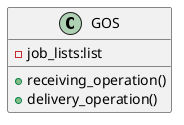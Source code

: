 @startuml 
class GOS {
    -job_lists:list

    +receiving_operation()
    +delivery_operation()
}

@enduml